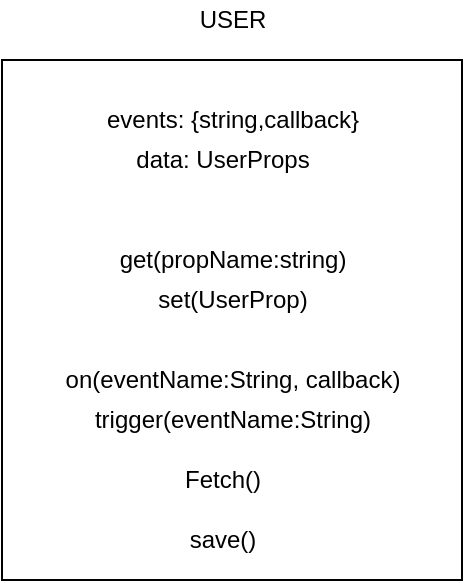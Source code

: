 <mxfile>
    <diagram id="o3BjvXOkJVVSdCCjuZuq" name="Page-1">
        <mxGraphModel dx="632" dy="629" grid="1" gridSize="10" guides="1" tooltips="1" connect="1" arrows="1" fold="1" page="1" pageScale="1" pageWidth="827" pageHeight="1169" math="0" shadow="0">
            <root>
                <mxCell id="0"/>
                <mxCell id="1" parent="0"/>
                <mxCell id="2" value="" style="whiteSpace=wrap;html=1;" vertex="1" parent="1">
                    <mxGeometry x="200" y="160" width="230" height="260" as="geometry"/>
                </mxCell>
                <mxCell id="3" value="USER" style="text;html=1;resizable=0;autosize=1;align=center;verticalAlign=middle;points=[];fillColor=none;strokeColor=none;rounded=0;" vertex="1" parent="1">
                    <mxGeometry x="290" y="130" width="50" height="20" as="geometry"/>
                </mxCell>
                <mxCell id="4" value="events: {string,callback}" style="text;html=1;resizable=0;autosize=1;align=center;verticalAlign=middle;points=[];fillColor=none;strokeColor=none;rounded=0;" vertex="1" parent="1">
                    <mxGeometry x="245" y="180" width="140" height="20" as="geometry"/>
                </mxCell>
                <mxCell id="5" value="data: UserProps" style="text;html=1;resizable=0;autosize=1;align=center;verticalAlign=middle;points=[];fillColor=none;strokeColor=none;rounded=0;" vertex="1" parent="1">
                    <mxGeometry x="260" y="200" width="100" height="20" as="geometry"/>
                </mxCell>
                <mxCell id="6" value="get(propName:string)" style="text;html=1;resizable=0;autosize=1;align=center;verticalAlign=middle;points=[];fillColor=none;strokeColor=none;rounded=0;" vertex="1" parent="1">
                    <mxGeometry x="250" y="250" width="130" height="20" as="geometry"/>
                </mxCell>
                <mxCell id="7" value="set(UserProp)" style="text;html=1;resizable=0;autosize=1;align=center;verticalAlign=middle;points=[];fillColor=none;strokeColor=none;rounded=0;" vertex="1" parent="1">
                    <mxGeometry x="270" y="270" width="90" height="20" as="geometry"/>
                </mxCell>
                <mxCell id="8" value="on(eventName:String, callback)" style="text;html=1;resizable=0;autosize=1;align=center;verticalAlign=middle;points=[];fillColor=none;strokeColor=none;rounded=0;" vertex="1" parent="1">
                    <mxGeometry x="225" y="310" width="180" height="20" as="geometry"/>
                </mxCell>
                <mxCell id="9" value="trigger(eventName:String)" style="text;html=1;resizable=0;autosize=1;align=center;verticalAlign=middle;points=[];fillColor=none;strokeColor=none;rounded=0;" vertex="1" parent="1">
                    <mxGeometry x="240" y="330" width="150" height="20" as="geometry"/>
                </mxCell>
                <mxCell id="10" value="Fetch()" style="text;html=1;resizable=0;autosize=1;align=center;verticalAlign=middle;points=[];fillColor=none;strokeColor=none;rounded=0;" vertex="1" parent="1">
                    <mxGeometry x="285" y="360" width="50" height="20" as="geometry"/>
                </mxCell>
                <mxCell id="11" value="save()" style="text;html=1;resizable=0;autosize=1;align=center;verticalAlign=middle;points=[];fillColor=none;strokeColor=none;rounded=0;" vertex="1" parent="1">
                    <mxGeometry x="285" y="390" width="50" height="20" as="geometry"/>
                </mxCell>
            </root>
        </mxGraphModel>
    </diagram>
</mxfile>
